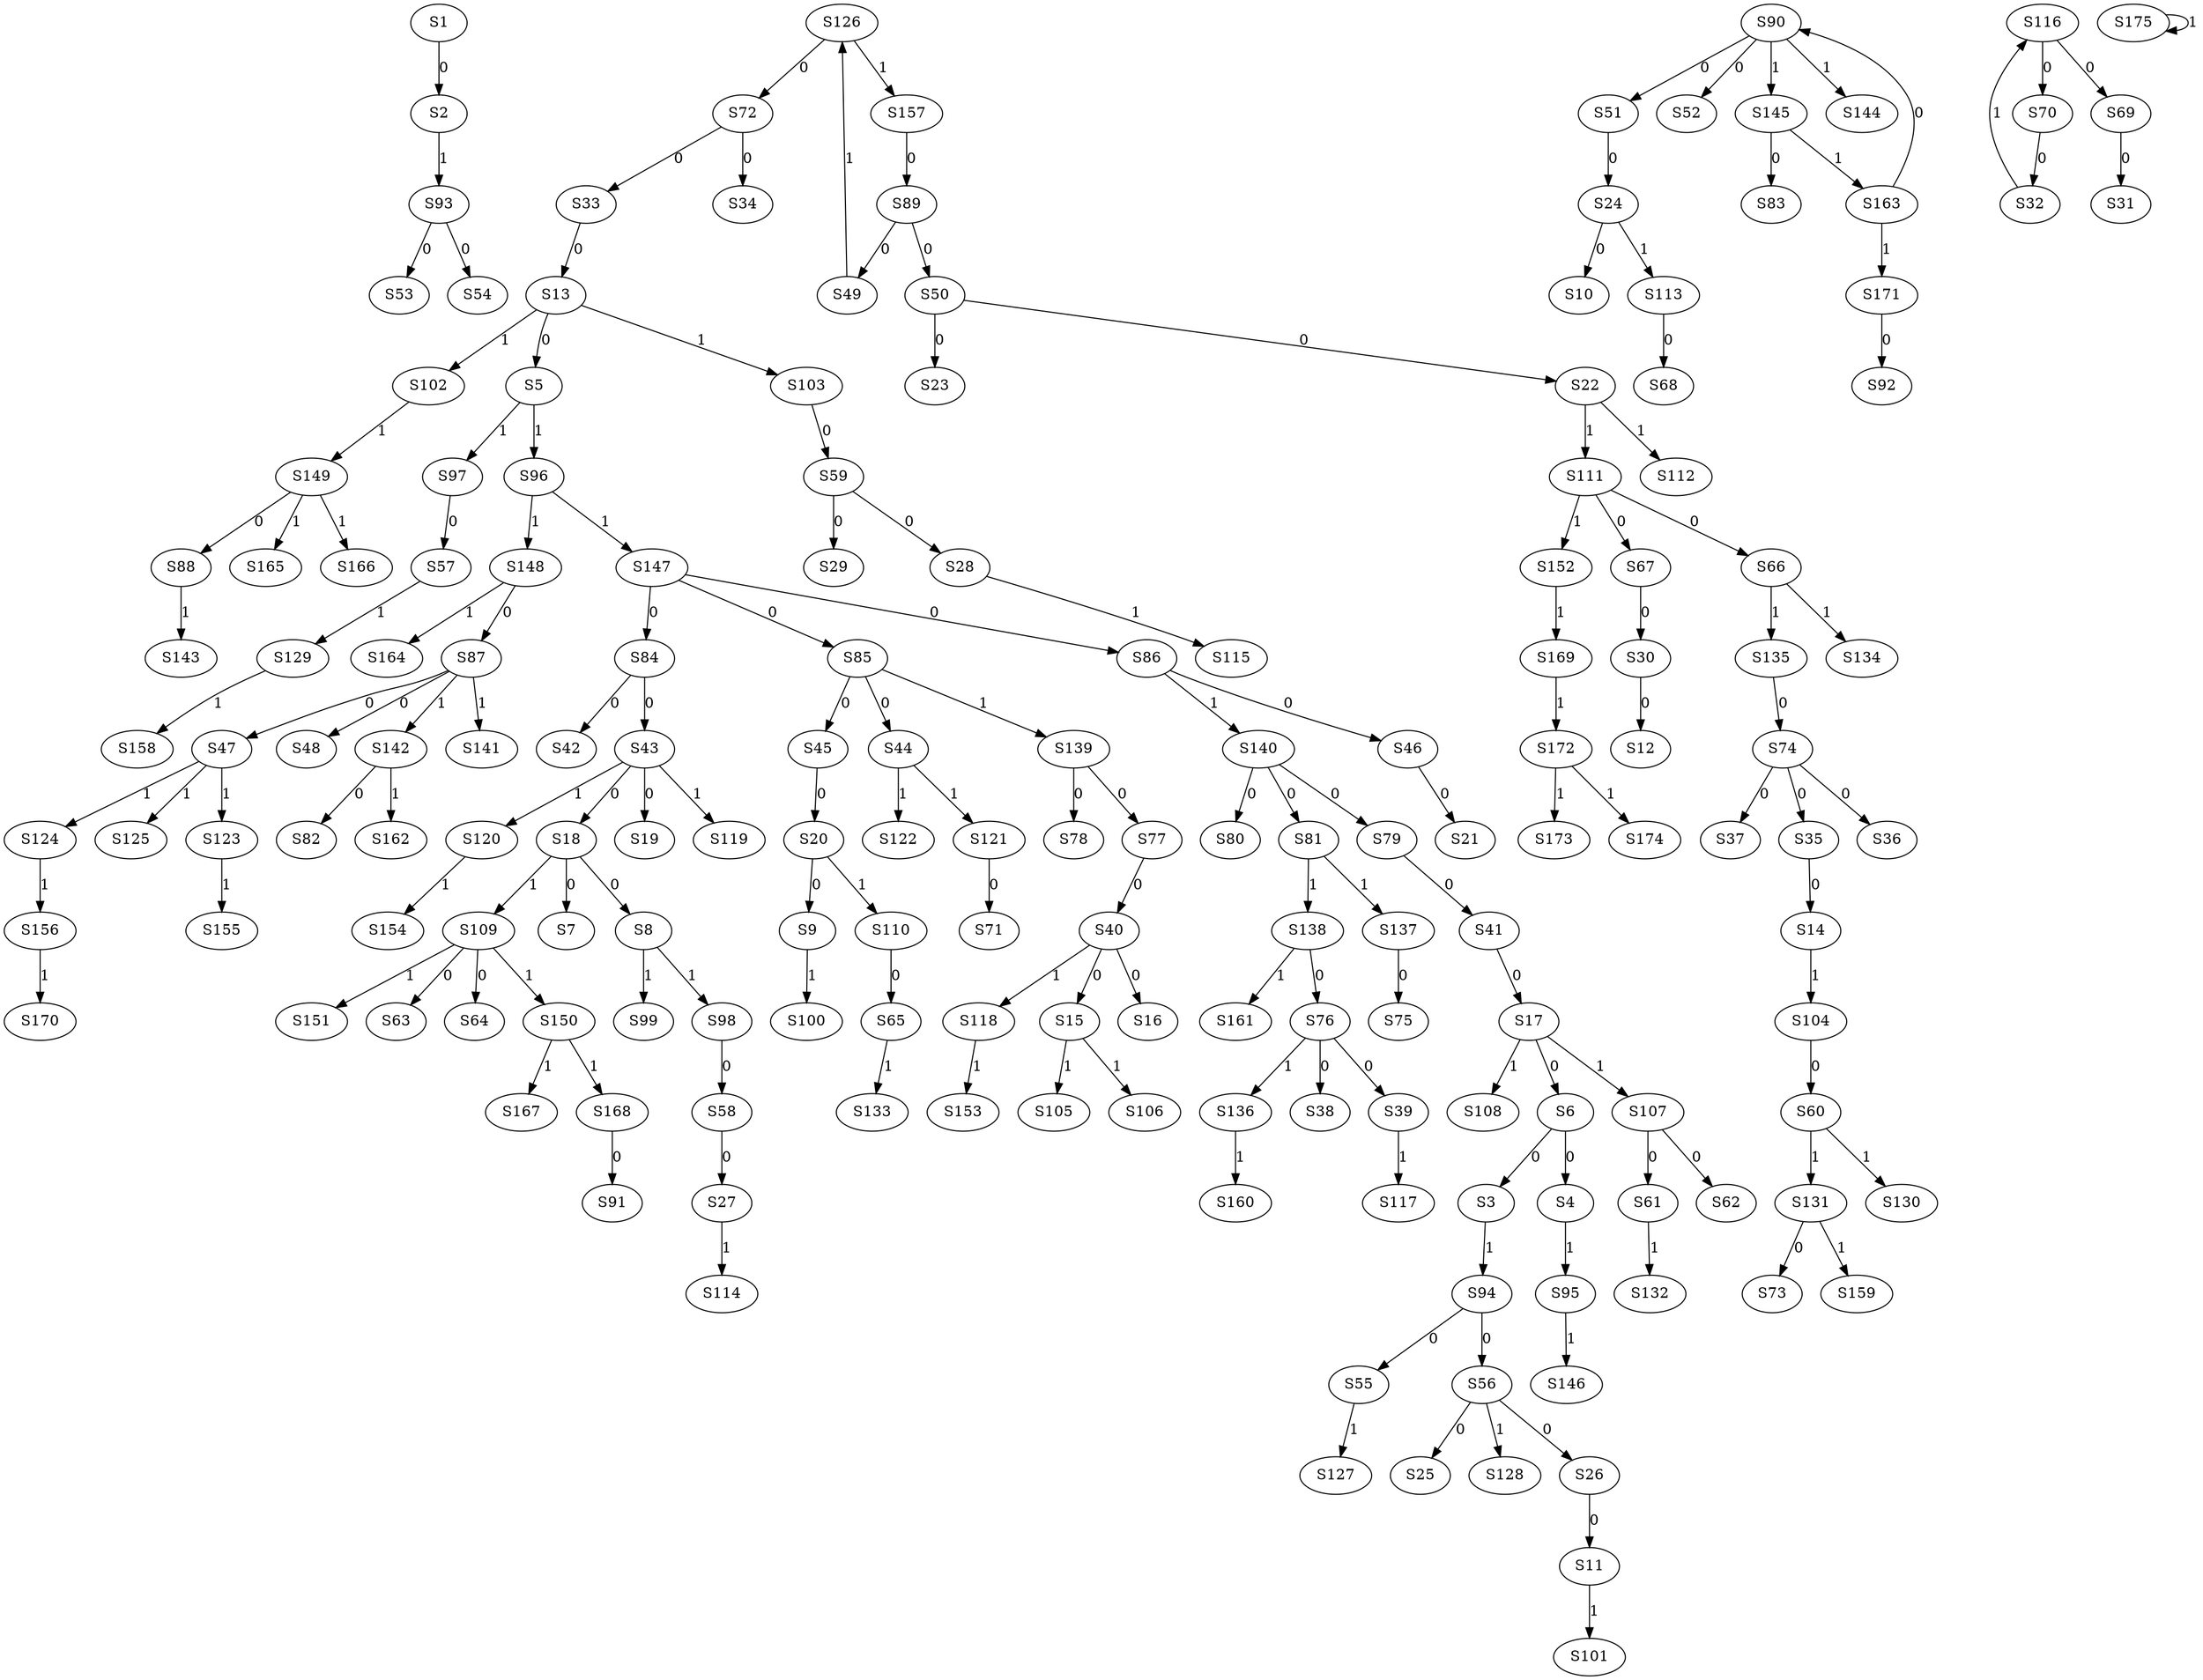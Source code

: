 strict digraph {
	S1 -> S2 [ label = 0 ];
	S6 -> S3 [ label = 0 ];
	S6 -> S4 [ label = 0 ];
	S13 -> S5 [ label = 0 ];
	S17 -> S6 [ label = 0 ];
	S18 -> S7 [ label = 0 ];
	S18 -> S8 [ label = 0 ];
	S20 -> S9 [ label = 0 ];
	S24 -> S10 [ label = 0 ];
	S26 -> S11 [ label = 0 ];
	S30 -> S12 [ label = 0 ];
	S33 -> S13 [ label = 0 ];
	S35 -> S14 [ label = 0 ];
	S40 -> S15 [ label = 0 ];
	S40 -> S16 [ label = 0 ];
	S41 -> S17 [ label = 0 ];
	S43 -> S18 [ label = 0 ];
	S43 -> S19 [ label = 0 ];
	S45 -> S20 [ label = 0 ];
	S46 -> S21 [ label = 0 ];
	S50 -> S22 [ label = 0 ];
	S50 -> S23 [ label = 0 ];
	S51 -> S24 [ label = 0 ];
	S56 -> S25 [ label = 0 ];
	S56 -> S26 [ label = 0 ];
	S58 -> S27 [ label = 0 ];
	S59 -> S28 [ label = 0 ];
	S59 -> S29 [ label = 0 ];
	S67 -> S30 [ label = 0 ];
	S69 -> S31 [ label = 0 ];
	S70 -> S32 [ label = 0 ];
	S72 -> S33 [ label = 0 ];
	S72 -> S34 [ label = 0 ];
	S74 -> S35 [ label = 0 ];
	S74 -> S36 [ label = 0 ];
	S74 -> S37 [ label = 0 ];
	S76 -> S38 [ label = 0 ];
	S76 -> S39 [ label = 0 ];
	S77 -> S40 [ label = 0 ];
	S79 -> S41 [ label = 0 ];
	S84 -> S42 [ label = 0 ];
	S84 -> S43 [ label = 0 ];
	S85 -> S44 [ label = 0 ];
	S85 -> S45 [ label = 0 ];
	S86 -> S46 [ label = 0 ];
	S87 -> S47 [ label = 0 ];
	S87 -> S48 [ label = 0 ];
	S89 -> S49 [ label = 0 ];
	S89 -> S50 [ label = 0 ];
	S90 -> S51 [ label = 0 ];
	S90 -> S52 [ label = 0 ];
	S93 -> S53 [ label = 0 ];
	S93 -> S54 [ label = 0 ];
	S94 -> S55 [ label = 0 ];
	S94 -> S56 [ label = 0 ];
	S97 -> S57 [ label = 0 ];
	S98 -> S58 [ label = 0 ];
	S103 -> S59 [ label = 0 ];
	S104 -> S60 [ label = 0 ];
	S107 -> S61 [ label = 0 ];
	S107 -> S62 [ label = 0 ];
	S109 -> S63 [ label = 0 ];
	S109 -> S64 [ label = 0 ];
	S110 -> S65 [ label = 0 ];
	S111 -> S66 [ label = 0 ];
	S111 -> S67 [ label = 0 ];
	S113 -> S68 [ label = 0 ];
	S116 -> S69 [ label = 0 ];
	S116 -> S70 [ label = 0 ];
	S121 -> S71 [ label = 0 ];
	S126 -> S72 [ label = 0 ];
	S131 -> S73 [ label = 0 ];
	S135 -> S74 [ label = 0 ];
	S137 -> S75 [ label = 0 ];
	S138 -> S76 [ label = 0 ];
	S139 -> S77 [ label = 0 ];
	S139 -> S78 [ label = 0 ];
	S140 -> S79 [ label = 0 ];
	S140 -> S80 [ label = 0 ];
	S140 -> S81 [ label = 0 ];
	S142 -> S82 [ label = 0 ];
	S145 -> S83 [ label = 0 ];
	S147 -> S84 [ label = 0 ];
	S147 -> S85 [ label = 0 ];
	S147 -> S86 [ label = 0 ];
	S148 -> S87 [ label = 0 ];
	S149 -> S88 [ label = 0 ];
	S157 -> S89 [ label = 0 ];
	S163 -> S90 [ label = 0 ];
	S168 -> S91 [ label = 0 ];
	S171 -> S92 [ label = 0 ];
	S2 -> S93 [ label = 1 ];
	S3 -> S94 [ label = 1 ];
	S4 -> S95 [ label = 1 ];
	S5 -> S96 [ label = 1 ];
	S5 -> S97 [ label = 1 ];
	S8 -> S98 [ label = 1 ];
	S8 -> S99 [ label = 1 ];
	S9 -> S100 [ label = 1 ];
	S11 -> S101 [ label = 1 ];
	S13 -> S102 [ label = 1 ];
	S13 -> S103 [ label = 1 ];
	S14 -> S104 [ label = 1 ];
	S15 -> S105 [ label = 1 ];
	S15 -> S106 [ label = 1 ];
	S17 -> S107 [ label = 1 ];
	S17 -> S108 [ label = 1 ];
	S18 -> S109 [ label = 1 ];
	S20 -> S110 [ label = 1 ];
	S22 -> S111 [ label = 1 ];
	S22 -> S112 [ label = 1 ];
	S24 -> S113 [ label = 1 ];
	S27 -> S114 [ label = 1 ];
	S28 -> S115 [ label = 1 ];
	S32 -> S116 [ label = 1 ];
	S39 -> S117 [ label = 1 ];
	S40 -> S118 [ label = 1 ];
	S43 -> S119 [ label = 1 ];
	S43 -> S120 [ label = 1 ];
	S44 -> S121 [ label = 1 ];
	S44 -> S122 [ label = 1 ];
	S47 -> S123 [ label = 1 ];
	S47 -> S124 [ label = 1 ];
	S47 -> S125 [ label = 1 ];
	S49 -> S126 [ label = 1 ];
	S55 -> S127 [ label = 1 ];
	S56 -> S128 [ label = 1 ];
	S57 -> S129 [ label = 1 ];
	S60 -> S130 [ label = 1 ];
	S60 -> S131 [ label = 1 ];
	S61 -> S132 [ label = 1 ];
	S65 -> S133 [ label = 1 ];
	S66 -> S134 [ label = 1 ];
	S66 -> S135 [ label = 1 ];
	S76 -> S136 [ label = 1 ];
	S81 -> S137 [ label = 1 ];
	S81 -> S138 [ label = 1 ];
	S85 -> S139 [ label = 1 ];
	S86 -> S140 [ label = 1 ];
	S87 -> S141 [ label = 1 ];
	S87 -> S142 [ label = 1 ];
	S88 -> S143 [ label = 1 ];
	S90 -> S144 [ label = 1 ];
	S90 -> S145 [ label = 1 ];
	S95 -> S146 [ label = 1 ];
	S96 -> S147 [ label = 1 ];
	S96 -> S148 [ label = 1 ];
	S102 -> S149 [ label = 1 ];
	S109 -> S150 [ label = 1 ];
	S109 -> S151 [ label = 1 ];
	S111 -> S152 [ label = 1 ];
	S118 -> S153 [ label = 1 ];
	S120 -> S154 [ label = 1 ];
	S123 -> S155 [ label = 1 ];
	S124 -> S156 [ label = 1 ];
	S126 -> S157 [ label = 1 ];
	S129 -> S158 [ label = 1 ];
	S131 -> S159 [ label = 1 ];
	S136 -> S160 [ label = 1 ];
	S138 -> S161 [ label = 1 ];
	S142 -> S162 [ label = 1 ];
	S145 -> S163 [ label = 1 ];
	S148 -> S164 [ label = 1 ];
	S149 -> S165 [ label = 1 ];
	S149 -> S166 [ label = 1 ];
	S150 -> S167 [ label = 1 ];
	S150 -> S168 [ label = 1 ];
	S152 -> S169 [ label = 1 ];
	S156 -> S170 [ label = 1 ];
	S163 -> S171 [ label = 1 ];
	S169 -> S172 [ label = 1 ];
	S172 -> S173 [ label = 1 ];
	S172 -> S174 [ label = 1 ];
	S175 -> S175 [ label = 1 ];
}